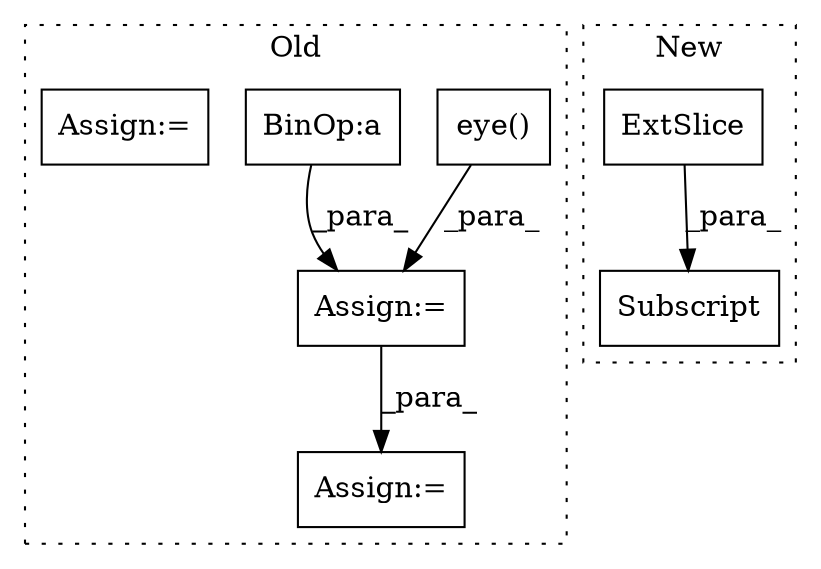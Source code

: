 digraph G {
subgraph cluster0 {
1 [label="eye()" a="75" s="3239,3264" l="8,32" shape="box"];
4 [label="Assign:=" a="68" s="3586" l="10" shape="box"];
5 [label="Assign:=" a="68" s="3130" l="3" shape="box"];
6 [label="BinOp:a" a="82" s="3159" l="3" shape="box"];
7 [label="Assign:=" a="68" s="3336" l="3" shape="box"];
label = "Old";
style="dotted";
}
subgraph cluster1 {
2 [label="ExtSlice" a="85" s="4395" l="4" shape="box"];
3 [label="Subscript" a="63" s="4395,0" l="13,0" shape="box"];
label = "New";
style="dotted";
}
1 -> 5 [label="_para_"];
2 -> 3 [label="_para_"];
5 -> 4 [label="_para_"];
6 -> 5 [label="_para_"];
}